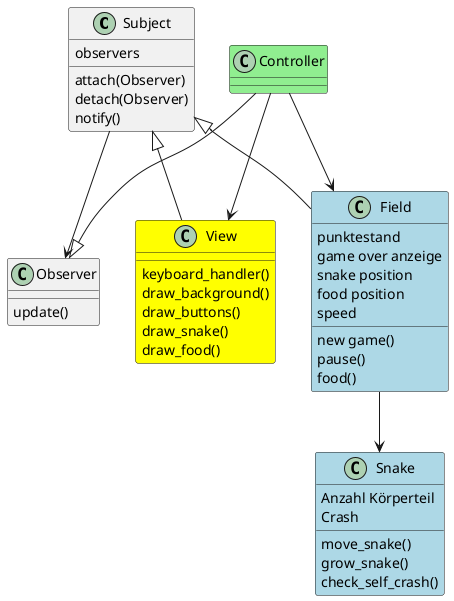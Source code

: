 @startuml

class Subject {
    observers
    attach(Observer)
    detach(Observer)
    notify()
}

class Observer {
    update()
}

class View #yellow{
keyboard_handler()
draw_background()
draw_buttons()
draw_snake()
draw_food()
}

class Controller #lightgreen{

}

class Snake #lightblue{
Anzahl Körperteil
Crash
move_snake()
grow_snake()
check_self_crash()
}

class Field #lightblue{
new game()
pause()
punktestand
game over anzeige
snake position
food position
speed
food()
}

Field --> Snake
Subject <|-- Field
Subject --> Observer
Subject <|-- View
Controller --|> Observer
Controller --> View
Controller --> Field
@enduml
